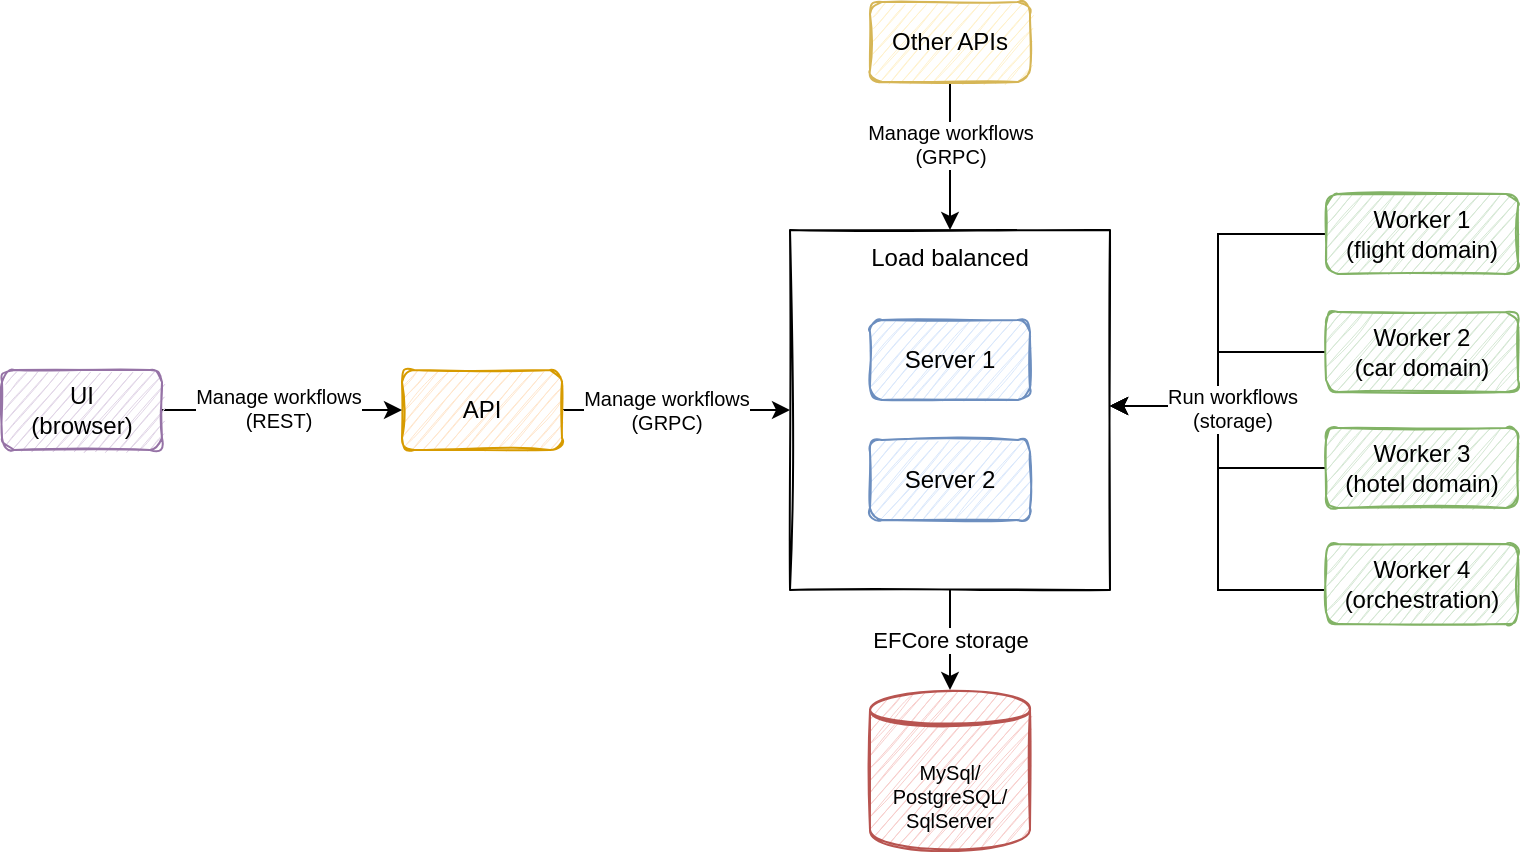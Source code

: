 <mxfile version="13.9.9" type="device"><diagram id="VXLdp9_0gb5skO2kyKBa" name="Page-1"><mxGraphModel dx="946" dy="587" grid="1" gridSize="10" guides="1" tooltips="1" connect="1" arrows="1" fold="1" page="1" pageScale="1" pageWidth="827" pageHeight="1169" math="0" shadow="0"><root><mxCell id="0"/><mxCell id="1" parent="0"/><mxCell id="nzUQvSkKueNvl9NMvaPP-28" value="EFCore storage" style="edgeStyle=orthogonalEdgeStyle;rounded=0;orthogonalLoop=1;jettySize=auto;html=1;" parent="1" source="nzUQvSkKueNvl9NMvaPP-18" target="nzUQvSkKueNvl9NMvaPP-27" edge="1"><mxGeometry relative="1" as="geometry"/></mxCell><mxCell id="nzUQvSkKueNvl9NMvaPP-18" value="Load balanced" style="rounded=0;whiteSpace=wrap;html=1;verticalAlign=top;labelBorderColor=none;glass=0;sketch=1;fillColor=none;" parent="1" vertex="1"><mxGeometry x="444" y="160" width="160" height="180" as="geometry"/></mxCell><mxCell id="nzUQvSkKueNvl9NMvaPP-2" value="Server 1" style="rounded=1;whiteSpace=wrap;html=1;sketch=1;fillColor=#dae8fc;strokeColor=#6c8ebf;" parent="1" vertex="1"><mxGeometry x="484" y="205" width="80" height="40" as="geometry"/></mxCell><mxCell id="nzUQvSkKueNvl9NMvaPP-20" style="edgeStyle=orthogonalEdgeStyle;rounded=0;orthogonalLoop=1;jettySize=auto;html=1;" parent="1" source="nzUQvSkKueNvl9NMvaPP-8" target="nzUQvSkKueNvl9NMvaPP-18" edge="1"><mxGeometry relative="1" as="geometry"/></mxCell><mxCell id="nzUQvSkKueNvl9NMvaPP-21" value="Manage workflows&lt;br style=&quot;font-size: 10px;&quot;&gt;(GRPC)" style="edgeLabel;html=1;align=center;verticalAlign=middle;resizable=0;points=[];fontSize=10;" parent="nzUQvSkKueNvl9NMvaPP-20" vertex="1" connectable="0"><mxGeometry x="0.25" y="-1" relative="1" as="geometry"><mxPoint x="-20" y="-1" as="offset"/></mxGeometry></mxCell><mxCell id="nzUQvSkKueNvl9NMvaPP-8" value="API" style="rounded=1;whiteSpace=wrap;html=1;fillColor=#ffe6cc;strokeColor=#d79b00;sketch=1;" parent="1" vertex="1"><mxGeometry x="250" y="230" width="80" height="40" as="geometry"/></mxCell><mxCell id="nzUQvSkKueNvl9NMvaPP-19" value="Server 2" style="rounded=1;whiteSpace=wrap;html=1;sketch=1;fillColor=#dae8fc;strokeColor=#6c8ebf;" parent="1" vertex="1"><mxGeometry x="484" y="265" width="80" height="40" as="geometry"/></mxCell><mxCell id="nzUQvSkKueNvl9NMvaPP-23" style="edgeStyle=orthogonalEdgeStyle;rounded=0;orthogonalLoop=1;jettySize=auto;html=1;entryX=0;entryY=0.5;entryDx=0;entryDy=0;" parent="1" source="nzUQvSkKueNvl9NMvaPP-34" target="nzUQvSkKueNvl9NMvaPP-8" edge="1"><mxGeometry relative="1" as="geometry"><mxPoint x="165" y="250" as="sourcePoint"/></mxGeometry></mxCell><mxCell id="nzUQvSkKueNvl9NMvaPP-24" value="Manage workflows&lt;br style=&quot;font-size: 10px&quot;&gt;(REST)" style="edgeLabel;html=1;align=center;verticalAlign=middle;resizable=0;points=[];fontSize=10;" parent="nzUQvSkKueNvl9NMvaPP-23" vertex="1" connectable="0"><mxGeometry x="-0.035" y="-3" relative="1" as="geometry"><mxPoint y="-4" as="offset"/></mxGeometry></mxCell><mxCell id="nzUQvSkKueNvl9NMvaPP-27" value="MySql/&lt;br style=&quot;font-size: 10px;&quot;&gt;PostgreSQL/&lt;br style=&quot;font-size: 10px;&quot;&gt;SqlServer" style="shape=datastore;whiteSpace=wrap;html=1;fontSize=10;sketch=1;fillColor=#f8cecc;strokeColor=#b85450;" parent="1" vertex="1"><mxGeometry x="484" y="390" width="80" height="80" as="geometry"/></mxCell><mxCell id="nzUQvSkKueNvl9NMvaPP-34" value="UI&lt;br&gt;(browser)" style="rounded=1;whiteSpace=wrap;html=1;fillColor=#e1d5e7;strokeColor=#9673a6;sketch=1;" parent="1" vertex="1"><mxGeometry x="50" y="230" width="80" height="40" as="geometry"/></mxCell><mxCell id="nzUQvSkKueNvl9NMvaPP-36" style="edgeStyle=orthogonalEdgeStyle;rounded=0;orthogonalLoop=1;jettySize=auto;html=1;fontSize=10;" parent="1" source="nzUQvSkKueNvl9NMvaPP-35" target="nzUQvSkKueNvl9NMvaPP-18" edge="1"><mxGeometry relative="1" as="geometry"/></mxCell><mxCell id="nzUQvSkKueNvl9NMvaPP-37" value="Manage workflows&lt;br&gt;(GRPC)" style="edgeLabel;html=1;align=center;verticalAlign=middle;resizable=0;points=[];fontSize=10;" parent="nzUQvSkKueNvl9NMvaPP-36" vertex="1" connectable="0"><mxGeometry x="0.333" relative="1" as="geometry"><mxPoint y="-19" as="offset"/></mxGeometry></mxCell><mxCell id="nzUQvSkKueNvl9NMvaPP-35" value="Other APIs" style="rounded=1;whiteSpace=wrap;html=1;fillColor=#fff2cc;strokeColor=#d6b656;sketch=1;" parent="1" vertex="1"><mxGeometry x="484" y="46" width="80" height="40" as="geometry"/></mxCell><mxCell id="nKkmRPOvdREYfrWPiUG--1" style="edgeStyle=orthogonalEdgeStyle;rounded=0;orthogonalLoop=1;jettySize=auto;html=1;" parent="1" source="nKkmRPOvdREYfrWPiUG--9" edge="1"><mxGeometry relative="1" as="geometry"><mxPoint x="604" y="248" as="targetPoint"/><Array as="points"><mxPoint x="658" y="340"/><mxPoint x="658" y="248"/></Array></mxGeometry></mxCell><mxCell id="nKkmRPOvdREYfrWPiUG--2" style="edgeStyle=elbowEdgeStyle;rounded=0;orthogonalLoop=1;jettySize=auto;html=1;" parent="1" source="nKkmRPOvdREYfrWPiUG--8" edge="1"><mxGeometry relative="1" as="geometry"><mxPoint x="604" y="248" as="targetPoint"/></mxGeometry></mxCell><mxCell id="nKkmRPOvdREYfrWPiUG--3" style="edgeStyle=elbowEdgeStyle;rounded=0;orthogonalLoop=1;jettySize=auto;html=1;" parent="1" source="nKkmRPOvdREYfrWPiUG--4" edge="1"><mxGeometry relative="1" as="geometry"><mxPoint x="604" y="248" as="targetPoint"/></mxGeometry></mxCell><mxCell id="nKkmRPOvdREYfrWPiUG--4" value="Worker 1&lt;br&gt;(flight domain)" style="rounded=1;whiteSpace=wrap;html=1;fillColor=#d5e8d4;strokeColor=#82b366;sketch=1;" parent="1" vertex="1"><mxGeometry x="712" y="142" width="96" height="40" as="geometry"/></mxCell><mxCell id="nKkmRPOvdREYfrWPiUG--5" style="edgeStyle=orthogonalEdgeStyle;rounded=0;orthogonalLoop=1;jettySize=auto;html=1;" parent="1" source="nKkmRPOvdREYfrWPiUG--7" edge="1"><mxGeometry relative="1" as="geometry"><mxPoint x="604" y="248" as="targetPoint"/><Array as="points"><mxPoint x="658" y="221"/><mxPoint x="658" y="248"/></Array></mxGeometry></mxCell><mxCell id="nKkmRPOvdREYfrWPiUG--6" value="Run workflows&lt;br style=&quot;font-size: 10px&quot;&gt;(storage)" style="edgeLabel;html=1;align=center;verticalAlign=middle;resizable=0;points=[];fontSize=10;labelBackgroundColor=#ffffff;" parent="nKkmRPOvdREYfrWPiUG--5" vertex="1" connectable="0"><mxGeometry x="0.06" y="3" relative="1" as="geometry"><mxPoint x="4" y="10" as="offset"/></mxGeometry></mxCell><mxCell id="nKkmRPOvdREYfrWPiUG--7" value="Worker 2&lt;br&gt;(car domain)" style="rounded=1;whiteSpace=wrap;html=1;fillColor=#d5e8d4;strokeColor=#82b366;sketch=1;" parent="1" vertex="1"><mxGeometry x="712" y="201" width="96" height="40" as="geometry"/></mxCell><mxCell id="nKkmRPOvdREYfrWPiUG--8" value="Worker 3&lt;br&gt;(hotel domain)" style="rounded=1;whiteSpace=wrap;html=1;fillColor=#d5e8d4;strokeColor=#82b366;sketch=1;" parent="1" vertex="1"><mxGeometry x="712" y="259" width="96" height="40" as="geometry"/></mxCell><mxCell id="nKkmRPOvdREYfrWPiUG--9" value="Worker 4&lt;br&gt;(orchestration)" style="rounded=1;whiteSpace=wrap;html=1;fillColor=#d5e8d4;strokeColor=#82b366;sketch=1;" parent="1" vertex="1"><mxGeometry x="712" y="317" width="96" height="40" as="geometry"/></mxCell></root></mxGraphModel></diagram></mxfile>